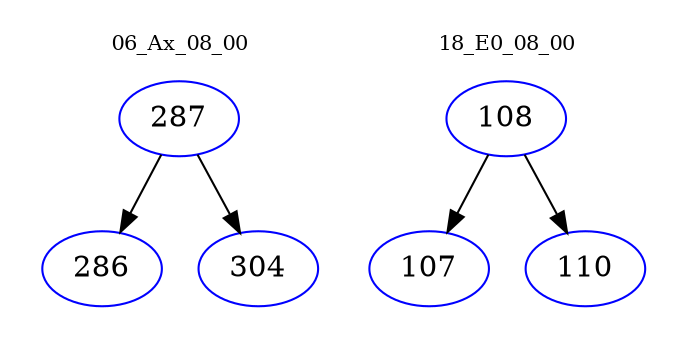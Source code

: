 digraph{
subgraph cluster_0 {
color = white
label = "06_Ax_08_00";
fontsize=10;
T0_287 [label="287", color="blue"]
T0_287 -> T0_286 [color="black"]
T0_286 [label="286", color="blue"]
T0_287 -> T0_304 [color="black"]
T0_304 [label="304", color="blue"]
}
subgraph cluster_1 {
color = white
label = "18_E0_08_00";
fontsize=10;
T1_108 [label="108", color="blue"]
T1_108 -> T1_107 [color="black"]
T1_107 [label="107", color="blue"]
T1_108 -> T1_110 [color="black"]
T1_110 [label="110", color="blue"]
}
}
